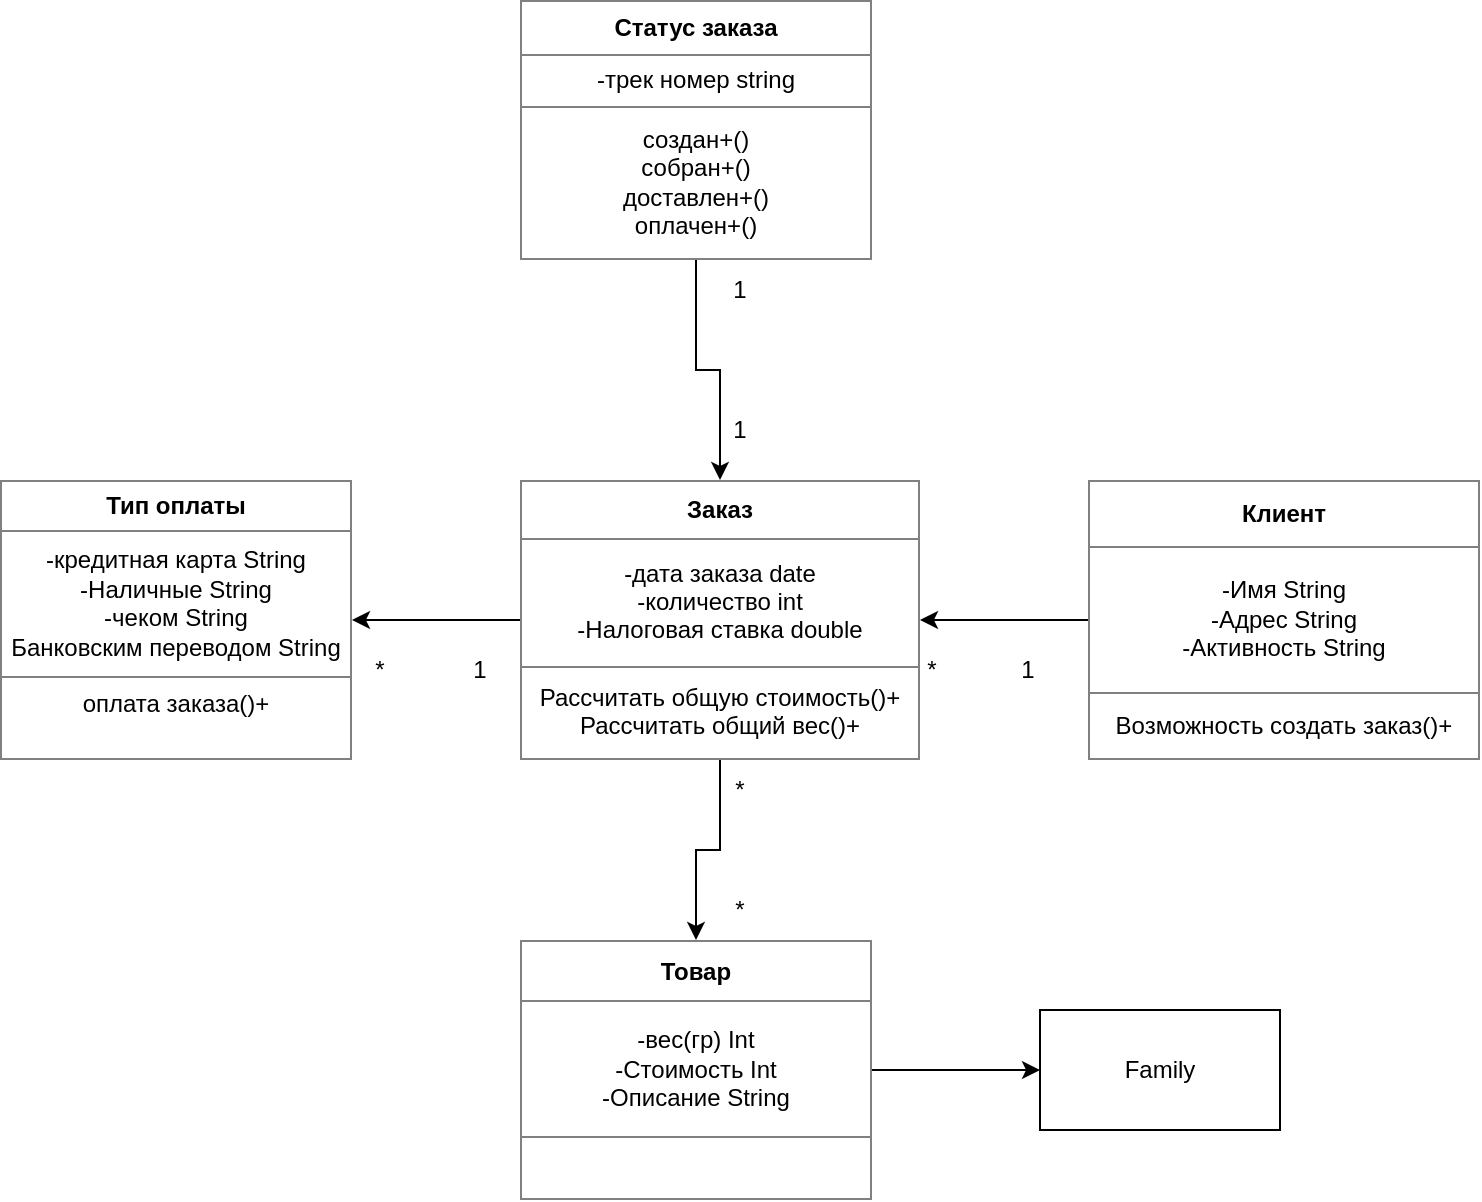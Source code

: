 <mxfile version="20.2.3" type="device"><diagram id="7QXDRzxjPoY1ZBk1JktB" name="Страница 1"><mxGraphModel dx="1695" dy="1732" grid="1" gridSize="10" guides="1" tooltips="1" connect="1" arrows="1" fold="1" page="1" pageScale="1" pageWidth="827" pageHeight="1169" math="0" shadow="0"><root><mxCell id="0"/><mxCell id="1" parent="0"/><mxCell id="BcsRJhlULPXEb9vyIOnw-32" style="edgeStyle=orthogonalEdgeStyle;rounded=0;orthogonalLoop=1;jettySize=auto;html=1;" parent="1" source="BcsRJhlULPXEb9vyIOnw-2" target="BcsRJhlULPXEb9vyIOnw-28" edge="1"><mxGeometry relative="1" as="geometry"/></mxCell><mxCell id="BcsRJhlULPXEb9vyIOnw-38" style="edgeStyle=orthogonalEdgeStyle;rounded=0;orthogonalLoop=1;jettySize=auto;html=1;entryX=0.5;entryY=0;entryDx=0;entryDy=0;" parent="1" source="BcsRJhlULPXEb9vyIOnw-2" target="BcsRJhlULPXEb9vyIOnw-37" edge="1"><mxGeometry relative="1" as="geometry"/></mxCell><mxCell id="BcsRJhlULPXEb9vyIOnw-2" value="&lt;table border=&quot;1&quot; width=&quot;100%&quot; height=&quot;100%&quot; cellpadding=&quot;4&quot; style=&quot;width:100%;height:100%;border-collapse:collapse;&quot;&gt;&lt;tbody&gt;&lt;tr&gt;&lt;th align=&quot;center&quot;&gt;Заказ&lt;/th&gt;&lt;/tr&gt;&lt;tr&gt;&lt;td align=&quot;center&quot;&gt;-дата заказа date&lt;br&gt;-количество int&lt;br&gt;-Налоговая ставка double&lt;br&gt;&lt;/td&gt;&lt;/tr&gt;&lt;tr&gt;&lt;td align=&quot;center&quot;&gt;Рассчитать общую стоимость()+&lt;br&gt;Рассчитать общий вес()+&lt;/td&gt;&lt;/tr&gt;&lt;/tbody&gt;&lt;/table&gt;" style="text;html=1;strokeColor=none;fillColor=none;overflow=fill;" parent="1" vertex="1"><mxGeometry x="130" y="140" width="200" height="140" as="geometry"/></mxCell><mxCell id="BcsRJhlULPXEb9vyIOnw-29" style="edgeStyle=orthogonalEdgeStyle;rounded=0;orthogonalLoop=1;jettySize=auto;html=1;entryX=1;entryY=0.5;entryDx=0;entryDy=0;" parent="1" source="BcsRJhlULPXEb9vyIOnw-26" target="BcsRJhlULPXEb9vyIOnw-2" edge="1"><mxGeometry relative="1" as="geometry"/></mxCell><mxCell id="BcsRJhlULPXEb9vyIOnw-26" value="&lt;table border=&quot;1&quot; width=&quot;100%&quot; height=&quot;100%&quot; cellpadding=&quot;4&quot; style=&quot;width:100%;height:100%;border-collapse:collapse;&quot;&gt;&lt;tbody&gt;&lt;tr&gt;&lt;th align=&quot;center&quot;&gt;Клиент&lt;/th&gt;&lt;/tr&gt;&lt;tr&gt;&lt;td align=&quot;center&quot;&gt;-Имя String&lt;br&gt;-Адрес String&lt;br&gt;-Активность String&lt;br&gt;&lt;/td&gt;&lt;/tr&gt;&lt;tr&gt;&lt;td align=&quot;center&quot;&gt;Возможность создать заказ()+&lt;br&gt;&lt;/td&gt;&lt;/tr&gt;&lt;/tbody&gt;&lt;/table&gt;" style="text;html=1;strokeColor=none;fillColor=none;overflow=fill;" parent="1" vertex="1"><mxGeometry x="414" y="140" width="196" height="140" as="geometry"/></mxCell><mxCell id="BcsRJhlULPXEb9vyIOnw-28" value="&lt;table border=&quot;1&quot; width=&quot;100%&quot; height=&quot;100%&quot; cellpadding=&quot;4&quot; style=&quot;width:100%;height:100%;border-collapse:collapse;&quot;&gt;&lt;tbody&gt;&lt;tr&gt;&lt;th align=&quot;center&quot;&gt;Тип оплаты&lt;/th&gt;&lt;/tr&gt;&lt;tr&gt;&lt;td align=&quot;center&quot;&gt;-кредитная карта String&lt;br&gt;-Наличные String&lt;br&gt;-чеком&amp;nbsp;String&lt;br&gt;Банковским переводом String&lt;/td&gt;&lt;/tr&gt;&lt;tr&gt;&lt;td align=&quot;center&quot;&gt;оплата заказа()+&lt;br&gt;&lt;br&gt;&lt;/td&gt;&lt;/tr&gt;&lt;/tbody&gt;&lt;/table&gt;" style="text;html=1;strokeColor=none;fillColor=none;overflow=fill;" parent="1" vertex="1"><mxGeometry x="-130" y="140" width="176" height="140" as="geometry"/></mxCell><mxCell id="BcsRJhlULPXEb9vyIOnw-30" value="1" style="text;html=1;strokeColor=none;fillColor=none;align=center;verticalAlign=middle;whiteSpace=wrap;rounded=0;" parent="1" vertex="1"><mxGeometry x="354" y="220" width="60" height="30" as="geometry"/></mxCell><mxCell id="BcsRJhlULPXEb9vyIOnw-31" value="*" style="text;html=1;strokeColor=none;fillColor=none;align=center;verticalAlign=middle;whiteSpace=wrap;rounded=0;" parent="1" vertex="1"><mxGeometry x="306" y="220" width="60" height="30" as="geometry"/></mxCell><mxCell id="BcsRJhlULPXEb9vyIOnw-33" value="*" style="text;html=1;strokeColor=none;fillColor=none;align=center;verticalAlign=middle;whiteSpace=wrap;rounded=0;" parent="1" vertex="1"><mxGeometry x="30" y="220" width="60" height="30" as="geometry"/></mxCell><mxCell id="BcsRJhlULPXEb9vyIOnw-35" value="Family" style="rounded=0;whiteSpace=wrap;html=1;" parent="1" vertex="1"><mxGeometry x="390" y="405" width="120" height="60" as="geometry"/></mxCell><mxCell id="BcsRJhlULPXEb9vyIOnw-47" style="edgeStyle=orthogonalEdgeStyle;rounded=0;orthogonalLoop=1;jettySize=auto;html=1;" parent="1" source="BcsRJhlULPXEb9vyIOnw-37" target="BcsRJhlULPXEb9vyIOnw-35" edge="1"><mxGeometry relative="1" as="geometry"/></mxCell><mxCell id="BcsRJhlULPXEb9vyIOnw-37" value="&lt;table border=&quot;1&quot; width=&quot;100%&quot; height=&quot;100%&quot; cellpadding=&quot;4&quot; style=&quot;width:100%;height:100%;border-collapse:collapse;&quot;&gt;&lt;tbody&gt;&lt;tr&gt;&lt;th align=&quot;center&quot;&gt;Товар&lt;/th&gt;&lt;/tr&gt;&lt;tr&gt;&lt;td align=&quot;center&quot;&gt;-вес(гр) Int&lt;br&gt;-Стоимость Int&lt;br&gt;-Описание String&lt;br&gt;&lt;/td&gt;&lt;/tr&gt;&lt;tr&gt;&lt;td align=&quot;center&quot;&gt;&lt;br&gt;&lt;/td&gt;&lt;/tr&gt;&lt;/tbody&gt;&lt;/table&gt;" style="text;html=1;strokeColor=none;fillColor=none;overflow=fill;" parent="1" vertex="1"><mxGeometry x="130" y="370" width="176" height="130" as="geometry"/></mxCell><mxCell id="BcsRJhlULPXEb9vyIOnw-40" value="*" style="text;html=1;strokeColor=none;fillColor=none;align=center;verticalAlign=middle;whiteSpace=wrap;rounded=0;" parent="1" vertex="1"><mxGeometry x="210" y="340" width="60" height="30" as="geometry"/></mxCell><mxCell id="BcsRJhlULPXEb9vyIOnw-41" value="*" style="text;html=1;strokeColor=none;fillColor=none;align=center;verticalAlign=middle;whiteSpace=wrap;rounded=0;" parent="1" vertex="1"><mxGeometry x="210" y="280" width="60" height="30" as="geometry"/></mxCell><mxCell id="BcsRJhlULPXEb9vyIOnw-48" style="edgeStyle=orthogonalEdgeStyle;rounded=0;orthogonalLoop=1;jettySize=auto;html=1;" parent="1" source="BcsRJhlULPXEb9vyIOnw-42" target="BcsRJhlULPXEb9vyIOnw-2" edge="1"><mxGeometry relative="1" as="geometry"/></mxCell><mxCell id="BcsRJhlULPXEb9vyIOnw-42" value="&lt;table border=&quot;1&quot; width=&quot;100%&quot; height=&quot;100%&quot; cellpadding=&quot;4&quot; style=&quot;width:100%;height:100%;border-collapse:collapse;&quot;&gt;&lt;tbody&gt;&lt;tr&gt;&lt;th align=&quot;center&quot;&gt;Статус заказа&lt;/th&gt;&lt;/tr&gt;&lt;tr&gt;&lt;td align=&quot;center&quot;&gt;-трек номер string&lt;br&gt;&lt;/td&gt;&lt;/tr&gt;&lt;tr&gt;&lt;td align=&quot;center&quot;&gt;создан+()&lt;br&gt;собран+()&lt;br&gt;доставлен+()&lt;br&gt;оплачен+()&lt;/td&gt;&lt;/tr&gt;&lt;/tbody&gt;&lt;/table&gt;" style="text;html=1;strokeColor=none;fillColor=none;overflow=fill;" parent="1" vertex="1"><mxGeometry x="130" y="-100" width="176" height="130" as="geometry"/></mxCell><mxCell id="BcsRJhlULPXEb9vyIOnw-45" value="1" style="text;html=1;strokeColor=none;fillColor=none;align=center;verticalAlign=middle;whiteSpace=wrap;rounded=0;" parent="1" vertex="1"><mxGeometry x="210" y="30" width="60" height="30" as="geometry"/></mxCell><mxCell id="BcsRJhlULPXEb9vyIOnw-51" value="1" style="text;html=1;strokeColor=none;fillColor=none;align=center;verticalAlign=middle;whiteSpace=wrap;rounded=0;" parent="1" vertex="1"><mxGeometry x="210" y="100" width="60" height="30" as="geometry"/></mxCell><mxCell id="BcsRJhlULPXEb9vyIOnw-52" value="1" style="text;html=1;strokeColor=none;fillColor=none;align=center;verticalAlign=middle;whiteSpace=wrap;rounded=0;" parent="1" vertex="1"><mxGeometry x="80" y="220" width="60" height="30" as="geometry"/></mxCell></root></mxGraphModel></diagram></mxfile>